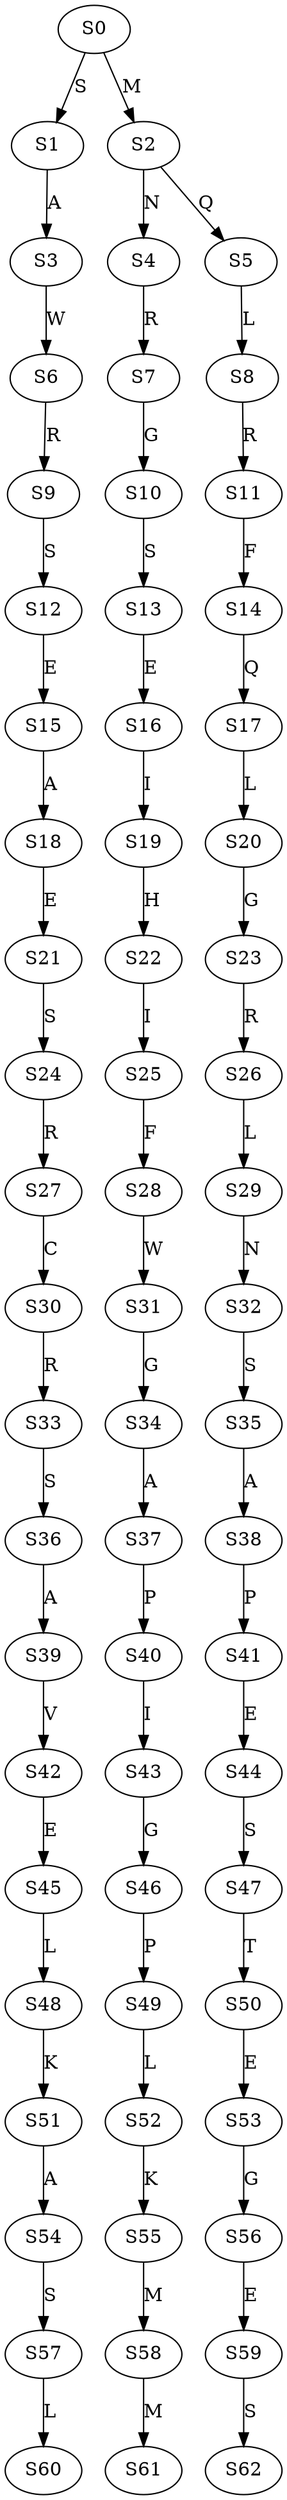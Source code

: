 strict digraph  {
	S0 -> S1 [ label = S ];
	S0 -> S2 [ label = M ];
	S1 -> S3 [ label = A ];
	S2 -> S4 [ label = N ];
	S2 -> S5 [ label = Q ];
	S3 -> S6 [ label = W ];
	S4 -> S7 [ label = R ];
	S5 -> S8 [ label = L ];
	S6 -> S9 [ label = R ];
	S7 -> S10 [ label = G ];
	S8 -> S11 [ label = R ];
	S9 -> S12 [ label = S ];
	S10 -> S13 [ label = S ];
	S11 -> S14 [ label = F ];
	S12 -> S15 [ label = E ];
	S13 -> S16 [ label = E ];
	S14 -> S17 [ label = Q ];
	S15 -> S18 [ label = A ];
	S16 -> S19 [ label = I ];
	S17 -> S20 [ label = L ];
	S18 -> S21 [ label = E ];
	S19 -> S22 [ label = H ];
	S20 -> S23 [ label = G ];
	S21 -> S24 [ label = S ];
	S22 -> S25 [ label = I ];
	S23 -> S26 [ label = R ];
	S24 -> S27 [ label = R ];
	S25 -> S28 [ label = F ];
	S26 -> S29 [ label = L ];
	S27 -> S30 [ label = C ];
	S28 -> S31 [ label = W ];
	S29 -> S32 [ label = N ];
	S30 -> S33 [ label = R ];
	S31 -> S34 [ label = G ];
	S32 -> S35 [ label = S ];
	S33 -> S36 [ label = S ];
	S34 -> S37 [ label = A ];
	S35 -> S38 [ label = A ];
	S36 -> S39 [ label = A ];
	S37 -> S40 [ label = P ];
	S38 -> S41 [ label = P ];
	S39 -> S42 [ label = V ];
	S40 -> S43 [ label = I ];
	S41 -> S44 [ label = E ];
	S42 -> S45 [ label = E ];
	S43 -> S46 [ label = G ];
	S44 -> S47 [ label = S ];
	S45 -> S48 [ label = L ];
	S46 -> S49 [ label = P ];
	S47 -> S50 [ label = T ];
	S48 -> S51 [ label = K ];
	S49 -> S52 [ label = L ];
	S50 -> S53 [ label = E ];
	S51 -> S54 [ label = A ];
	S52 -> S55 [ label = K ];
	S53 -> S56 [ label = G ];
	S54 -> S57 [ label = S ];
	S55 -> S58 [ label = M ];
	S56 -> S59 [ label = E ];
	S57 -> S60 [ label = L ];
	S58 -> S61 [ label = M ];
	S59 -> S62 [ label = S ];
}
